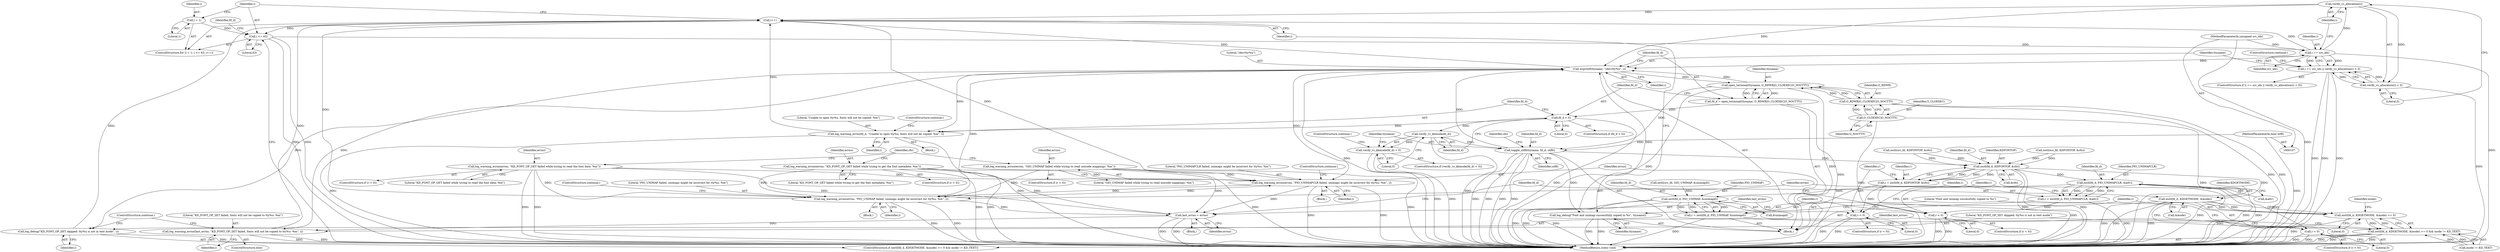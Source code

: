 digraph "1_systemd_9725f1a10f80f5e0ae7d9b60547458622aeb322f_1@API" {
"1000280" [label="(Call,verify_vc_allocation(i))"];
"1000276" [label="(Call,i == src_idx)"];
"1000262" [label="(Call,i <= 63)"];
"1000259" [label="(Call,i = 1)"];
"1000265" [label="(Call,i++)"];
"1000284" [label="(Call,xsprintf(ttyname, \"/dev/tty%u\", i))"];
"1000290" [label="(Call,open_terminal(ttyname, O_RDWR|O_CLOEXEC|O_NOCTTY))"];
"1000292" [label="(Call,O_RDWR|O_CLOEXEC|O_NOCTTY)"];
"1000294" [label="(Call,O_CLOEXEC|O_NOCTTY)"];
"1000396" [label="(Call,log_debug(\"Font and unimap successfully copied to %s\", ttyname))"];
"1000313" [label="(Call,toggle_utf8(ttyname, fd_d, utf8))"];
"1000309" [label="(Call,verify_vc_kbmode(fd_d))"];
"1000298" [label="(Call,fd_d < 0)"];
"1000288" [label="(Call,fd_d = open_terminal(ttyname, O_RDWR|O_CLOEXEC|O_NOCTTY))"];
"1000110" [label="(MethodParameterIn,bool utf8)"];
"1000280" [label="(Call,verify_vc_allocation(i))"];
"1000302" [label="(Call,log_warning_errno(fd_d, \"Unable to open tty%u, fonts will not be copied: %m\", i))"];
"1000357" [label="(Call,log_warning_errno(last_errno, \"KD_FONT_OP_SET failed, fonts will not be copied to tty%u: %m\", i))"];
"1000338" [label="(Call,last_errno = errno)"];
"1000374" [label="(Call,log_warning_errno(errno, \"PIO_UNIMAPCLR failed, unimaps might be incorrect for tty%u: %m\", i))"];
"1000215" [label="(Call,log_warning_errno(errno, \"KD_FONT_OP_GET failed while trying to read the font data: %m\"))"];
"1000391" [label="(Call,log_warning_errno(errno, \"PIO_UNIMAP failed, unimaps might be incorrect for tty%u: %m\", i))"];
"1000142" [label="(Call,log_warning_errno(errno, \"KD_FONT_OP_GET failed while trying to get the font metadata: %m\"))"];
"1000241" [label="(Call,log_warning_errno(errno, \"GIO_UNIMAP failed while trying to read unicode mappings: %m\"))"];
"1000353" [label="(Call,log_debug(\"KD_FONT_OP_SET skipped: tty%u is not in text mode\", i))"];
"1000109" [label="(MethodParameterIn,unsigned src_idx)"];
"1000275" [label="(Call,i == src_idx || verify_vc_allocation(i) < 0)"];
"1000279" [label="(Call,verify_vc_allocation(i) < 0)"];
"1000308" [label="(Call,verify_vc_kbmode(fd_d) < 0)"];
"1000326" [label="(Call,ioctl(fd_d, KDFONTOP, &cfo))"];
"1000324" [label="(Call,r = ioctl(fd_d, KDFONTOP, &cfo))"];
"1000332" [label="(Call,r < 0)"];
"1000344" [label="(Call,ioctl(fd_d, KDGETMODE, &mode))"];
"1000343" [label="(Call,ioctl(fd_d, KDGETMODE, &mode) >= 0)"];
"1000342" [label="(Call,ioctl(fd_d, KDGETMODE, &mode) >= 0 && mode != KD_TEXT)"];
"1000364" [label="(Call,ioctl(fd_d, PIO_UNIMAPCLR, &adv))"];
"1000362" [label="(Call,r = ioctl(fd_d, PIO_UNIMAPCLR, &adv))"];
"1000370" [label="(Call,r < 0)"];
"1000381" [label="(Call,ioctl(fd_d, PIO_UNIMAP, &unimapd))"];
"1000379" [label="(Call,r = ioctl(fd_d, PIO_UNIMAP, &unimapd))"];
"1000387" [label="(Call,r < 0)"];
"1000351" [label="(Identifier,mode)"];
"1000307" [label="(ControlStructure,if (verify_vc_kbmode(fd_d) < 0))"];
"1000365" [label="(Identifier,fd_d)"];
"1000287" [label="(Identifier,i)"];
"1000295" [label="(Identifier,O_CLOEXEC)"];
"1000277" [label="(Identifier,i)"];
"1000324" [label="(Call,r = ioctl(fd_d, KDFONTOP, &cfo))"];
"1000387" [label="(Call,r < 0)"];
"1000327" [label="(Identifier,fd_d)"];
"1000353" [label="(Call,log_debug(\"KD_FONT_OP_SET skipped: tty%u is not in text mode\", i))"];
"1000302" [label="(Call,log_warning_errno(fd_d, \"Unable to open tty%u, fonts will not be copied: %m\", i))"];
"1000355" [label="(Identifier,i)"];
"1000243" [label="(Literal,\"GIO_UNIMAP failed while trying to read unicode mappings: %m\")"];
"1000300" [label="(Literal,0)"];
"1000296" [label="(Identifier,O_NOCTTY)"];
"1000356" [label="(ControlStructure,else)"];
"1000242" [label="(Identifier,errno)"];
"1000262" [label="(Call,i <= 63)"];
"1000335" [label="(Block,)"];
"1000377" [label="(Identifier,i)"];
"1000390" [label="(Block,)"];
"1000260" [label="(Identifier,i)"];
"1000297" [label="(ControlStructure,if (fd_d < 0))"];
"1000267" [label="(Block,)"];
"1000341" [label="(ControlStructure,if (ioctl(fd_d, KDGETMODE, &mode) >= 0 && mode != KD_TEXT))"];
"1000338" [label="(Call,last_errno = errno)"];
"1000301" [label="(Block,)"];
"1000328" [label="(Identifier,KDFONTOP)"];
"1000138" [label="(ControlStructure,if (r < 0))"];
"1000354" [label="(Literal,\"KD_FONT_OP_SET skipped: tty%u is not in text mode\")"];
"1000326" [label="(Call,ioctl(fd_d, KDFONTOP, &cfo))"];
"1000346" [label="(Identifier,KDGETMODE)"];
"1000314" [label="(Identifier,ttyname)"];
"1000215" [label="(Call,log_warning_errno(errno, \"KD_FONT_OP_GET failed while trying to read the font data: %m\"))"];
"1000382" [label="(Identifier,fd_d)"];
"1000281" [label="(Identifier,i)"];
"1000320" [label="(Identifier,cfo)"];
"1000217" [label="(Literal,\"KD_FONT_OP_GET failed while trying to read the font data: %m\")"];
"1000274" [label="(ControlStructure,if (i == src_idx || verify_vc_allocation(i) < 0))"];
"1000361" [label="(ControlStructure,continue;)"];
"1000288" [label="(Call,fd_d = open_terminal(ttyname, O_RDWR|O_CLOEXEC|O_NOCTTY))"];
"1000261" [label="(Literal,1)"];
"1000372" [label="(Literal,0)"];
"1000258" [label="(ControlStructure,for (i = 1; i <= 63; i++))"];
"1000362" [label="(Call,r = ioctl(fd_d, PIO_UNIMAPCLR, &adv))"];
"1000375" [label="(Identifier,errno)"];
"1000349" [label="(Literal,0)"];
"1000306" [label="(ControlStructure,continue;)"];
"1000241" [label="(Call,log_warning_errno(errno, \"GIO_UNIMAP failed while trying to read unicode mappings: %m\"))"];
"1000380" [label="(Identifier,r)"];
"1000342" [label="(Call,ioctl(fd_d, KDGETMODE, &mode) >= 0 && mode != KD_TEXT)"];
"1000311" [label="(Literal,0)"];
"1000304" [label="(Literal,\"Unable to open tty%u, fonts will not be copied: %m\")"];
"1000292" [label="(Call,O_RDWR|O_CLOEXEC|O_NOCTTY)"];
"1000266" [label="(Identifier,i)"];
"1000275" [label="(Call,i == src_idx || verify_vc_allocation(i) < 0)"];
"1000284" [label="(Call,xsprintf(ttyname, \"/dev/tty%u\", i))"];
"1000367" [label="(Call,&adv)"];
"1000143" [label="(Identifier,errno)"];
"1000360" [label="(Identifier,i)"];
"1000371" [label="(Identifier,r)"];
"1000286" [label="(Literal,\"/dev/tty%u\")"];
"1000331" [label="(ControlStructure,if (r < 0))"];
"1000359" [label="(Literal,\"KD_FONT_OP_SET failed, fonts will not be copied to tty%u: %m\")"];
"1000384" [label="(Call,&unimapd)"];
"1000299" [label="(Identifier,fd_d)"];
"1000376" [label="(Literal,\"PIO_UNIMAPCLR failed, unimaps might be incorrect for tty%u: %m\")"];
"1000259" [label="(Call,i = 1)"];
"1000357" [label="(Call,log_warning_errno(last_errno, \"KD_FONT_OP_SET failed, fonts will not be copied to tty%u: %m\", i))"];
"1000315" [label="(Identifier,fd_d)"];
"1000386" [label="(ControlStructure,if (r < 0))"];
"1000280" [label="(Call,verify_vc_allocation(i))"];
"1000290" [label="(Call,open_terminal(ttyname, O_RDWR|O_CLOEXEC|O_NOCTTY))"];
"1000334" [label="(Literal,0)"];
"1000309" [label="(Call,verify_vc_kbmode(fd_d))"];
"1000144" [label="(Literal,\"KD_FONT_OP_GET failed while trying to get the font metadata: %m\")"];
"1000399" [label="(MethodReturn,static void)"];
"1000347" [label="(Call,&mode)"];
"1000109" [label="(MethodParameterIn,unsigned src_idx)"];
"1000316" [label="(Identifier,utf8)"];
"1000265" [label="(Call,i++)"];
"1000283" [label="(ControlStructure,continue;)"];
"1000389" [label="(Literal,0)"];
"1000289" [label="(Identifier,fd_d)"];
"1000305" [label="(Identifier,i)"];
"1000339" [label="(Identifier,last_errno)"];
"1000303" [label="(Identifier,fd_d)"];
"1000394" [label="(Identifier,i)"];
"1000294" [label="(Call,O_CLOEXEC|O_NOCTTY)"];
"1000370" [label="(Call,r < 0)"];
"1000383" [label="(Identifier,PIO_UNIMAP)"];
"1000364" [label="(Call,ioctl(fd_d, PIO_UNIMAPCLR, &adv))"];
"1000340" [label="(Identifier,errno)"];
"1000373" [label="(Block,)"];
"1000332" [label="(Call,r < 0)"];
"1000343" [label="(Call,ioctl(fd_d, KDGETMODE, &mode) >= 0)"];
"1000391" [label="(Call,log_warning_errno(errno, \"PIO_UNIMAP failed, unimaps might be incorrect for tty%u: %m\", i))"];
"1000363" [label="(Identifier,r)"];
"1000397" [label="(Literal,\"Font and unimap successfully copied to %s\")"];
"1000278" [label="(Identifier,src_idx)"];
"1000398" [label="(Identifier,ttyname)"];
"1000279" [label="(Call,verify_vc_allocation(i) < 0)"];
"1000298" [label="(Call,fd_d < 0)"];
"1000271" [label="(Identifier,fd_d)"];
"1000237" [label="(ControlStructure,if (r < 0))"];
"1000381" [label="(Call,ioctl(fd_d, PIO_UNIMAP, &unimapd))"];
"1000206" [label="(Call,ioctl(src_fd, KDFONTOP, &cfo))"];
"1000142" [label="(Call,log_warning_errno(errno, \"KD_FONT_OP_GET failed while trying to get the font metadata: %m\"))"];
"1000369" [label="(ControlStructure,if (r < 0))"];
"1000285" [label="(Identifier,ttyname)"];
"1000325" [label="(Identifier,r)"];
"1000312" [label="(ControlStructure,continue;)"];
"1000308" [label="(Call,verify_vc_kbmode(fd_d) < 0)"];
"1000211" [label="(ControlStructure,if (r < 0))"];
"1000253" [label="(Identifier,cfo)"];
"1000291" [label="(Identifier,ttyname)"];
"1000329" [label="(Call,&cfo)"];
"1000276" [label="(Call,i == src_idx)"];
"1000232" [label="(Call,ioctl(src_fd, GIO_UNIMAP, &unimapd))"];
"1000396" [label="(Call,log_debug(\"Font and unimap successfully copied to %s\", ttyname))"];
"1000374" [label="(Call,log_warning_errno(errno, \"PIO_UNIMAPCLR failed, unimaps might be incorrect for tty%u: %m\", i))"];
"1000392" [label="(Identifier,errno)"];
"1000393" [label="(Literal,\"PIO_UNIMAP failed, unimaps might be incorrect for tty%u: %m\")"];
"1000282" [label="(Literal,0)"];
"1000216" [label="(Identifier,errno)"];
"1000388" [label="(Identifier,r)"];
"1000358" [label="(Identifier,last_errno)"];
"1000395" [label="(ControlStructure,continue;)"];
"1000264" [label="(Literal,63)"];
"1000313" [label="(Call,toggle_utf8(ttyname, fd_d, utf8))"];
"1000310" [label="(Identifier,fd_d)"];
"1000350" [label="(Call,mode != KD_TEXT)"];
"1000293" [label="(Identifier,O_RDWR)"];
"1000378" [label="(ControlStructure,continue;)"];
"1000379" [label="(Call,r = ioctl(fd_d, PIO_UNIMAP, &unimapd))"];
"1000345" [label="(Identifier,fd_d)"];
"1000263" [label="(Identifier,i)"];
"1000133" [label="(Call,ioctl(src_fd, KDFONTOP, &cfo))"];
"1000333" [label="(Identifier,r)"];
"1000344" [label="(Call,ioctl(fd_d, KDGETMODE, &mode))"];
"1000366" [label="(Identifier,PIO_UNIMAPCLR)"];
"1000110" [label="(MethodParameterIn,bool utf8)"];
"1000280" -> "1000279"  [label="AST: "];
"1000280" -> "1000281"  [label="CFG: "];
"1000281" -> "1000280"  [label="AST: "];
"1000282" -> "1000280"  [label="CFG: "];
"1000280" -> "1000265"  [label="DDG: "];
"1000280" -> "1000279"  [label="DDG: "];
"1000276" -> "1000280"  [label="DDG: "];
"1000280" -> "1000284"  [label="DDG: "];
"1000276" -> "1000275"  [label="AST: "];
"1000276" -> "1000278"  [label="CFG: "];
"1000277" -> "1000276"  [label="AST: "];
"1000278" -> "1000276"  [label="AST: "];
"1000281" -> "1000276"  [label="CFG: "];
"1000275" -> "1000276"  [label="CFG: "];
"1000276" -> "1000399"  [label="DDG: "];
"1000276" -> "1000265"  [label="DDG: "];
"1000276" -> "1000275"  [label="DDG: "];
"1000276" -> "1000275"  [label="DDG: "];
"1000262" -> "1000276"  [label="DDG: "];
"1000109" -> "1000276"  [label="DDG: "];
"1000276" -> "1000284"  [label="DDG: "];
"1000262" -> "1000258"  [label="AST: "];
"1000262" -> "1000264"  [label="CFG: "];
"1000263" -> "1000262"  [label="AST: "];
"1000264" -> "1000262"  [label="AST: "];
"1000271" -> "1000262"  [label="CFG: "];
"1000399" -> "1000262"  [label="CFG: "];
"1000262" -> "1000399"  [label="DDG: "];
"1000262" -> "1000399"  [label="DDG: "];
"1000259" -> "1000262"  [label="DDG: "];
"1000265" -> "1000262"  [label="DDG: "];
"1000259" -> "1000258"  [label="AST: "];
"1000259" -> "1000261"  [label="CFG: "];
"1000260" -> "1000259"  [label="AST: "];
"1000261" -> "1000259"  [label="AST: "];
"1000263" -> "1000259"  [label="CFG: "];
"1000265" -> "1000258"  [label="AST: "];
"1000265" -> "1000266"  [label="CFG: "];
"1000266" -> "1000265"  [label="AST: "];
"1000263" -> "1000265"  [label="CFG: "];
"1000284" -> "1000265"  [label="DDG: "];
"1000302" -> "1000265"  [label="DDG: "];
"1000357" -> "1000265"  [label="DDG: "];
"1000353" -> "1000265"  [label="DDG: "];
"1000391" -> "1000265"  [label="DDG: "];
"1000374" -> "1000265"  [label="DDG: "];
"1000284" -> "1000267"  [label="AST: "];
"1000284" -> "1000287"  [label="CFG: "];
"1000285" -> "1000284"  [label="AST: "];
"1000286" -> "1000284"  [label="AST: "];
"1000287" -> "1000284"  [label="AST: "];
"1000289" -> "1000284"  [label="CFG: "];
"1000284" -> "1000399"  [label="DDG: "];
"1000290" -> "1000284"  [label="DDG: "];
"1000396" -> "1000284"  [label="DDG: "];
"1000313" -> "1000284"  [label="DDG: "];
"1000284" -> "1000290"  [label="DDG: "];
"1000284" -> "1000302"  [label="DDG: "];
"1000284" -> "1000353"  [label="DDG: "];
"1000284" -> "1000357"  [label="DDG: "];
"1000284" -> "1000374"  [label="DDG: "];
"1000284" -> "1000391"  [label="DDG: "];
"1000290" -> "1000288"  [label="AST: "];
"1000290" -> "1000292"  [label="CFG: "];
"1000291" -> "1000290"  [label="AST: "];
"1000292" -> "1000290"  [label="AST: "];
"1000288" -> "1000290"  [label="CFG: "];
"1000290" -> "1000399"  [label="DDG: "];
"1000290" -> "1000399"  [label="DDG: "];
"1000290" -> "1000288"  [label="DDG: "];
"1000290" -> "1000288"  [label="DDG: "];
"1000292" -> "1000290"  [label="DDG: "];
"1000292" -> "1000290"  [label="DDG: "];
"1000290" -> "1000313"  [label="DDG: "];
"1000292" -> "1000294"  [label="CFG: "];
"1000293" -> "1000292"  [label="AST: "];
"1000294" -> "1000292"  [label="AST: "];
"1000292" -> "1000399"  [label="DDG: "];
"1000292" -> "1000399"  [label="DDG: "];
"1000294" -> "1000292"  [label="DDG: "];
"1000294" -> "1000292"  [label="DDG: "];
"1000294" -> "1000296"  [label="CFG: "];
"1000295" -> "1000294"  [label="AST: "];
"1000296" -> "1000294"  [label="AST: "];
"1000294" -> "1000399"  [label="DDG: "];
"1000294" -> "1000399"  [label="DDG: "];
"1000396" -> "1000267"  [label="AST: "];
"1000396" -> "1000398"  [label="CFG: "];
"1000397" -> "1000396"  [label="AST: "];
"1000398" -> "1000396"  [label="AST: "];
"1000266" -> "1000396"  [label="CFG: "];
"1000396" -> "1000399"  [label="DDG: "];
"1000396" -> "1000399"  [label="DDG: "];
"1000313" -> "1000396"  [label="DDG: "];
"1000313" -> "1000267"  [label="AST: "];
"1000313" -> "1000316"  [label="CFG: "];
"1000314" -> "1000313"  [label="AST: "];
"1000315" -> "1000313"  [label="AST: "];
"1000316" -> "1000313"  [label="AST: "];
"1000320" -> "1000313"  [label="CFG: "];
"1000313" -> "1000399"  [label="DDG: "];
"1000313" -> "1000399"  [label="DDG: "];
"1000313" -> "1000399"  [label="DDG: "];
"1000313" -> "1000399"  [label="DDG: "];
"1000309" -> "1000313"  [label="DDG: "];
"1000110" -> "1000313"  [label="DDG: "];
"1000313" -> "1000326"  [label="DDG: "];
"1000309" -> "1000308"  [label="AST: "];
"1000309" -> "1000310"  [label="CFG: "];
"1000310" -> "1000309"  [label="AST: "];
"1000311" -> "1000309"  [label="CFG: "];
"1000309" -> "1000399"  [label="DDG: "];
"1000309" -> "1000308"  [label="DDG: "];
"1000298" -> "1000309"  [label="DDG: "];
"1000298" -> "1000297"  [label="AST: "];
"1000298" -> "1000300"  [label="CFG: "];
"1000299" -> "1000298"  [label="AST: "];
"1000300" -> "1000298"  [label="AST: "];
"1000303" -> "1000298"  [label="CFG: "];
"1000310" -> "1000298"  [label="CFG: "];
"1000298" -> "1000399"  [label="DDG: "];
"1000288" -> "1000298"  [label="DDG: "];
"1000298" -> "1000302"  [label="DDG: "];
"1000288" -> "1000267"  [label="AST: "];
"1000289" -> "1000288"  [label="AST: "];
"1000299" -> "1000288"  [label="CFG: "];
"1000288" -> "1000399"  [label="DDG: "];
"1000110" -> "1000107"  [label="AST: "];
"1000110" -> "1000399"  [label="DDG: "];
"1000302" -> "1000301"  [label="AST: "];
"1000302" -> "1000305"  [label="CFG: "];
"1000303" -> "1000302"  [label="AST: "];
"1000304" -> "1000302"  [label="AST: "];
"1000305" -> "1000302"  [label="AST: "];
"1000306" -> "1000302"  [label="CFG: "];
"1000302" -> "1000399"  [label="DDG: "];
"1000302" -> "1000399"  [label="DDG: "];
"1000357" -> "1000356"  [label="AST: "];
"1000357" -> "1000360"  [label="CFG: "];
"1000358" -> "1000357"  [label="AST: "];
"1000359" -> "1000357"  [label="AST: "];
"1000360" -> "1000357"  [label="AST: "];
"1000361" -> "1000357"  [label="CFG: "];
"1000357" -> "1000399"  [label="DDG: "];
"1000357" -> "1000399"  [label="DDG: "];
"1000338" -> "1000357"  [label="DDG: "];
"1000338" -> "1000335"  [label="AST: "];
"1000338" -> "1000340"  [label="CFG: "];
"1000339" -> "1000338"  [label="AST: "];
"1000340" -> "1000338"  [label="AST: "];
"1000345" -> "1000338"  [label="CFG: "];
"1000338" -> "1000399"  [label="DDG: "];
"1000338" -> "1000399"  [label="DDG: "];
"1000374" -> "1000338"  [label="DDG: "];
"1000215" -> "1000338"  [label="DDG: "];
"1000391" -> "1000338"  [label="DDG: "];
"1000142" -> "1000338"  [label="DDG: "];
"1000241" -> "1000338"  [label="DDG: "];
"1000374" -> "1000373"  [label="AST: "];
"1000374" -> "1000377"  [label="CFG: "];
"1000375" -> "1000374"  [label="AST: "];
"1000376" -> "1000374"  [label="AST: "];
"1000377" -> "1000374"  [label="AST: "];
"1000378" -> "1000374"  [label="CFG: "];
"1000374" -> "1000399"  [label="DDG: "];
"1000374" -> "1000399"  [label="DDG: "];
"1000215" -> "1000374"  [label="DDG: "];
"1000391" -> "1000374"  [label="DDG: "];
"1000142" -> "1000374"  [label="DDG: "];
"1000241" -> "1000374"  [label="DDG: "];
"1000374" -> "1000391"  [label="DDG: "];
"1000215" -> "1000211"  [label="AST: "];
"1000215" -> "1000217"  [label="CFG: "];
"1000216" -> "1000215"  [label="AST: "];
"1000217" -> "1000215"  [label="AST: "];
"1000253" -> "1000215"  [label="CFG: "];
"1000215" -> "1000399"  [label="DDG: "];
"1000215" -> "1000399"  [label="DDG: "];
"1000215" -> "1000391"  [label="DDG: "];
"1000391" -> "1000390"  [label="AST: "];
"1000391" -> "1000394"  [label="CFG: "];
"1000392" -> "1000391"  [label="AST: "];
"1000393" -> "1000391"  [label="AST: "];
"1000394" -> "1000391"  [label="AST: "];
"1000395" -> "1000391"  [label="CFG: "];
"1000391" -> "1000399"  [label="DDG: "];
"1000391" -> "1000399"  [label="DDG: "];
"1000142" -> "1000391"  [label="DDG: "];
"1000241" -> "1000391"  [label="DDG: "];
"1000142" -> "1000138"  [label="AST: "];
"1000142" -> "1000144"  [label="CFG: "];
"1000143" -> "1000142"  [label="AST: "];
"1000144" -> "1000142"  [label="AST: "];
"1000253" -> "1000142"  [label="CFG: "];
"1000142" -> "1000399"  [label="DDG: "];
"1000142" -> "1000399"  [label="DDG: "];
"1000241" -> "1000237"  [label="AST: "];
"1000241" -> "1000243"  [label="CFG: "];
"1000242" -> "1000241"  [label="AST: "];
"1000243" -> "1000241"  [label="AST: "];
"1000253" -> "1000241"  [label="CFG: "];
"1000241" -> "1000399"  [label="DDG: "];
"1000241" -> "1000399"  [label="DDG: "];
"1000353" -> "1000341"  [label="AST: "];
"1000353" -> "1000355"  [label="CFG: "];
"1000354" -> "1000353"  [label="AST: "];
"1000355" -> "1000353"  [label="AST: "];
"1000361" -> "1000353"  [label="CFG: "];
"1000353" -> "1000399"  [label="DDG: "];
"1000109" -> "1000107"  [label="AST: "];
"1000109" -> "1000399"  [label="DDG: "];
"1000275" -> "1000274"  [label="AST: "];
"1000275" -> "1000279"  [label="CFG: "];
"1000279" -> "1000275"  [label="AST: "];
"1000283" -> "1000275"  [label="CFG: "];
"1000285" -> "1000275"  [label="CFG: "];
"1000275" -> "1000399"  [label="DDG: "];
"1000275" -> "1000399"  [label="DDG: "];
"1000275" -> "1000399"  [label="DDG: "];
"1000279" -> "1000275"  [label="DDG: "];
"1000279" -> "1000275"  [label="DDG: "];
"1000279" -> "1000282"  [label="CFG: "];
"1000282" -> "1000279"  [label="AST: "];
"1000279" -> "1000399"  [label="DDG: "];
"1000308" -> "1000307"  [label="AST: "];
"1000308" -> "1000311"  [label="CFG: "];
"1000311" -> "1000308"  [label="AST: "];
"1000312" -> "1000308"  [label="CFG: "];
"1000314" -> "1000308"  [label="CFG: "];
"1000308" -> "1000399"  [label="DDG: "];
"1000308" -> "1000399"  [label="DDG: "];
"1000326" -> "1000324"  [label="AST: "];
"1000326" -> "1000329"  [label="CFG: "];
"1000327" -> "1000326"  [label="AST: "];
"1000328" -> "1000326"  [label="AST: "];
"1000329" -> "1000326"  [label="AST: "];
"1000324" -> "1000326"  [label="CFG: "];
"1000326" -> "1000399"  [label="DDG: "];
"1000326" -> "1000399"  [label="DDG: "];
"1000326" -> "1000324"  [label="DDG: "];
"1000326" -> "1000324"  [label="DDG: "];
"1000326" -> "1000324"  [label="DDG: "];
"1000206" -> "1000326"  [label="DDG: "];
"1000206" -> "1000326"  [label="DDG: "];
"1000133" -> "1000326"  [label="DDG: "];
"1000133" -> "1000326"  [label="DDG: "];
"1000326" -> "1000344"  [label="DDG: "];
"1000326" -> "1000364"  [label="DDG: "];
"1000324" -> "1000267"  [label="AST: "];
"1000325" -> "1000324"  [label="AST: "];
"1000333" -> "1000324"  [label="CFG: "];
"1000324" -> "1000399"  [label="DDG: "];
"1000324" -> "1000332"  [label="DDG: "];
"1000332" -> "1000331"  [label="AST: "];
"1000332" -> "1000334"  [label="CFG: "];
"1000333" -> "1000332"  [label="AST: "];
"1000334" -> "1000332"  [label="AST: "];
"1000339" -> "1000332"  [label="CFG: "];
"1000363" -> "1000332"  [label="CFG: "];
"1000332" -> "1000399"  [label="DDG: "];
"1000332" -> "1000399"  [label="DDG: "];
"1000344" -> "1000343"  [label="AST: "];
"1000344" -> "1000347"  [label="CFG: "];
"1000345" -> "1000344"  [label="AST: "];
"1000346" -> "1000344"  [label="AST: "];
"1000347" -> "1000344"  [label="AST: "];
"1000349" -> "1000344"  [label="CFG: "];
"1000344" -> "1000399"  [label="DDG: "];
"1000344" -> "1000399"  [label="DDG: "];
"1000344" -> "1000399"  [label="DDG: "];
"1000344" -> "1000343"  [label="DDG: "];
"1000344" -> "1000343"  [label="DDG: "];
"1000344" -> "1000343"  [label="DDG: "];
"1000343" -> "1000342"  [label="AST: "];
"1000343" -> "1000349"  [label="CFG: "];
"1000349" -> "1000343"  [label="AST: "];
"1000351" -> "1000343"  [label="CFG: "];
"1000342" -> "1000343"  [label="CFG: "];
"1000343" -> "1000399"  [label="DDG: "];
"1000343" -> "1000342"  [label="DDG: "];
"1000343" -> "1000342"  [label="DDG: "];
"1000342" -> "1000341"  [label="AST: "];
"1000342" -> "1000350"  [label="CFG: "];
"1000350" -> "1000342"  [label="AST: "];
"1000354" -> "1000342"  [label="CFG: "];
"1000358" -> "1000342"  [label="CFG: "];
"1000342" -> "1000399"  [label="DDG: "];
"1000342" -> "1000399"  [label="DDG: "];
"1000342" -> "1000399"  [label="DDG: "];
"1000350" -> "1000342"  [label="DDG: "];
"1000350" -> "1000342"  [label="DDG: "];
"1000364" -> "1000362"  [label="AST: "];
"1000364" -> "1000367"  [label="CFG: "];
"1000365" -> "1000364"  [label="AST: "];
"1000366" -> "1000364"  [label="AST: "];
"1000367" -> "1000364"  [label="AST: "];
"1000362" -> "1000364"  [label="CFG: "];
"1000364" -> "1000399"  [label="DDG: "];
"1000364" -> "1000399"  [label="DDG: "];
"1000364" -> "1000399"  [label="DDG: "];
"1000364" -> "1000362"  [label="DDG: "];
"1000364" -> "1000362"  [label="DDG: "];
"1000364" -> "1000362"  [label="DDG: "];
"1000364" -> "1000381"  [label="DDG: "];
"1000362" -> "1000267"  [label="AST: "];
"1000363" -> "1000362"  [label="AST: "];
"1000371" -> "1000362"  [label="CFG: "];
"1000362" -> "1000399"  [label="DDG: "];
"1000362" -> "1000370"  [label="DDG: "];
"1000370" -> "1000369"  [label="AST: "];
"1000370" -> "1000372"  [label="CFG: "];
"1000371" -> "1000370"  [label="AST: "];
"1000372" -> "1000370"  [label="AST: "];
"1000375" -> "1000370"  [label="CFG: "];
"1000380" -> "1000370"  [label="CFG: "];
"1000370" -> "1000399"  [label="DDG: "];
"1000370" -> "1000399"  [label="DDG: "];
"1000381" -> "1000379"  [label="AST: "];
"1000381" -> "1000384"  [label="CFG: "];
"1000382" -> "1000381"  [label="AST: "];
"1000383" -> "1000381"  [label="AST: "];
"1000384" -> "1000381"  [label="AST: "];
"1000379" -> "1000381"  [label="CFG: "];
"1000381" -> "1000399"  [label="DDG: "];
"1000381" -> "1000399"  [label="DDG: "];
"1000381" -> "1000399"  [label="DDG: "];
"1000381" -> "1000379"  [label="DDG: "];
"1000381" -> "1000379"  [label="DDG: "];
"1000381" -> "1000379"  [label="DDG: "];
"1000232" -> "1000381"  [label="DDG: "];
"1000379" -> "1000267"  [label="AST: "];
"1000380" -> "1000379"  [label="AST: "];
"1000388" -> "1000379"  [label="CFG: "];
"1000379" -> "1000399"  [label="DDG: "];
"1000379" -> "1000387"  [label="DDG: "];
"1000387" -> "1000386"  [label="AST: "];
"1000387" -> "1000389"  [label="CFG: "];
"1000388" -> "1000387"  [label="AST: "];
"1000389" -> "1000387"  [label="AST: "];
"1000392" -> "1000387"  [label="CFG: "];
"1000397" -> "1000387"  [label="CFG: "];
"1000387" -> "1000399"  [label="DDG: "];
"1000387" -> "1000399"  [label="DDG: "];
}
